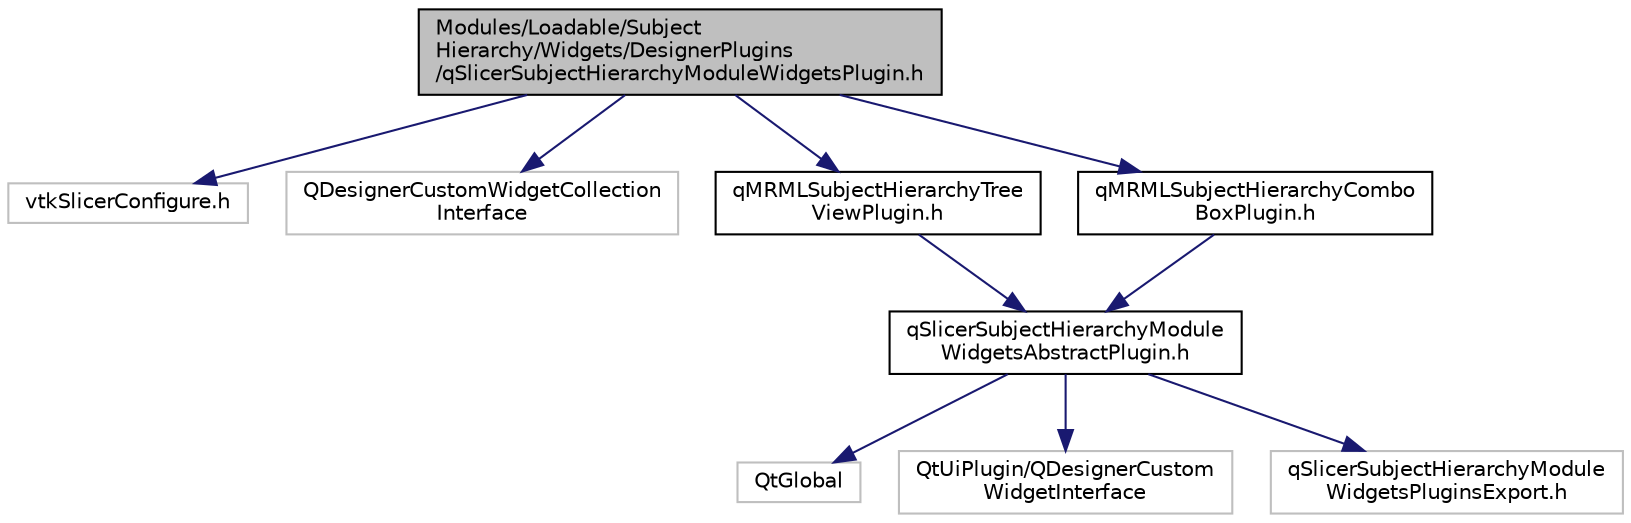 digraph "Modules/Loadable/SubjectHierarchy/Widgets/DesignerPlugins/qSlicerSubjectHierarchyModuleWidgetsPlugin.h"
{
  bgcolor="transparent";
  edge [fontname="Helvetica",fontsize="10",labelfontname="Helvetica",labelfontsize="10"];
  node [fontname="Helvetica",fontsize="10",shape=record];
  Node0 [label="Modules/Loadable/Subject\lHierarchy/Widgets/DesignerPlugins\l/qSlicerSubjectHierarchyModuleWidgetsPlugin.h",height=0.2,width=0.4,color="black", fillcolor="grey75", style="filled", fontcolor="black"];
  Node0 -> Node1 [color="midnightblue",fontsize="10",style="solid",fontname="Helvetica"];
  Node1 [label="vtkSlicerConfigure.h",height=0.2,width=0.4,color="grey75"];
  Node0 -> Node2 [color="midnightblue",fontsize="10",style="solid",fontname="Helvetica"];
  Node2 [label="QDesignerCustomWidgetCollection\lInterface",height=0.2,width=0.4,color="grey75"];
  Node0 -> Node3 [color="midnightblue",fontsize="10",style="solid",fontname="Helvetica"];
  Node3 [label="qMRMLSubjectHierarchyTree\lViewPlugin.h",height=0.2,width=0.4,color="black",URL="$qMRMLSubjectHierarchyTreeViewPlugin_8h.html"];
  Node3 -> Node4 [color="midnightblue",fontsize="10",style="solid",fontname="Helvetica"];
  Node4 [label="qSlicerSubjectHierarchyModule\lWidgetsAbstractPlugin.h",height=0.2,width=0.4,color="black",URL="$qSlicerSubjectHierarchyModuleWidgetsAbstractPlugin_8h.html"];
  Node4 -> Node5 [color="midnightblue",fontsize="10",style="solid",fontname="Helvetica"];
  Node5 [label="QtGlobal",height=0.2,width=0.4,color="grey75"];
  Node4 -> Node6 [color="midnightblue",fontsize="10",style="solid",fontname="Helvetica"];
  Node6 [label="QtUiPlugin/QDesignerCustom\lWidgetInterface",height=0.2,width=0.4,color="grey75"];
  Node4 -> Node7 [color="midnightblue",fontsize="10",style="solid",fontname="Helvetica"];
  Node7 [label="qSlicerSubjectHierarchyModule\lWidgetsPluginsExport.h",height=0.2,width=0.4,color="grey75"];
  Node0 -> Node8 [color="midnightblue",fontsize="10",style="solid",fontname="Helvetica"];
  Node8 [label="qMRMLSubjectHierarchyCombo\lBoxPlugin.h",height=0.2,width=0.4,color="black",URL="$qMRMLSubjectHierarchyComboBoxPlugin_8h.html"];
  Node8 -> Node4 [color="midnightblue",fontsize="10",style="solid",fontname="Helvetica"];
}
